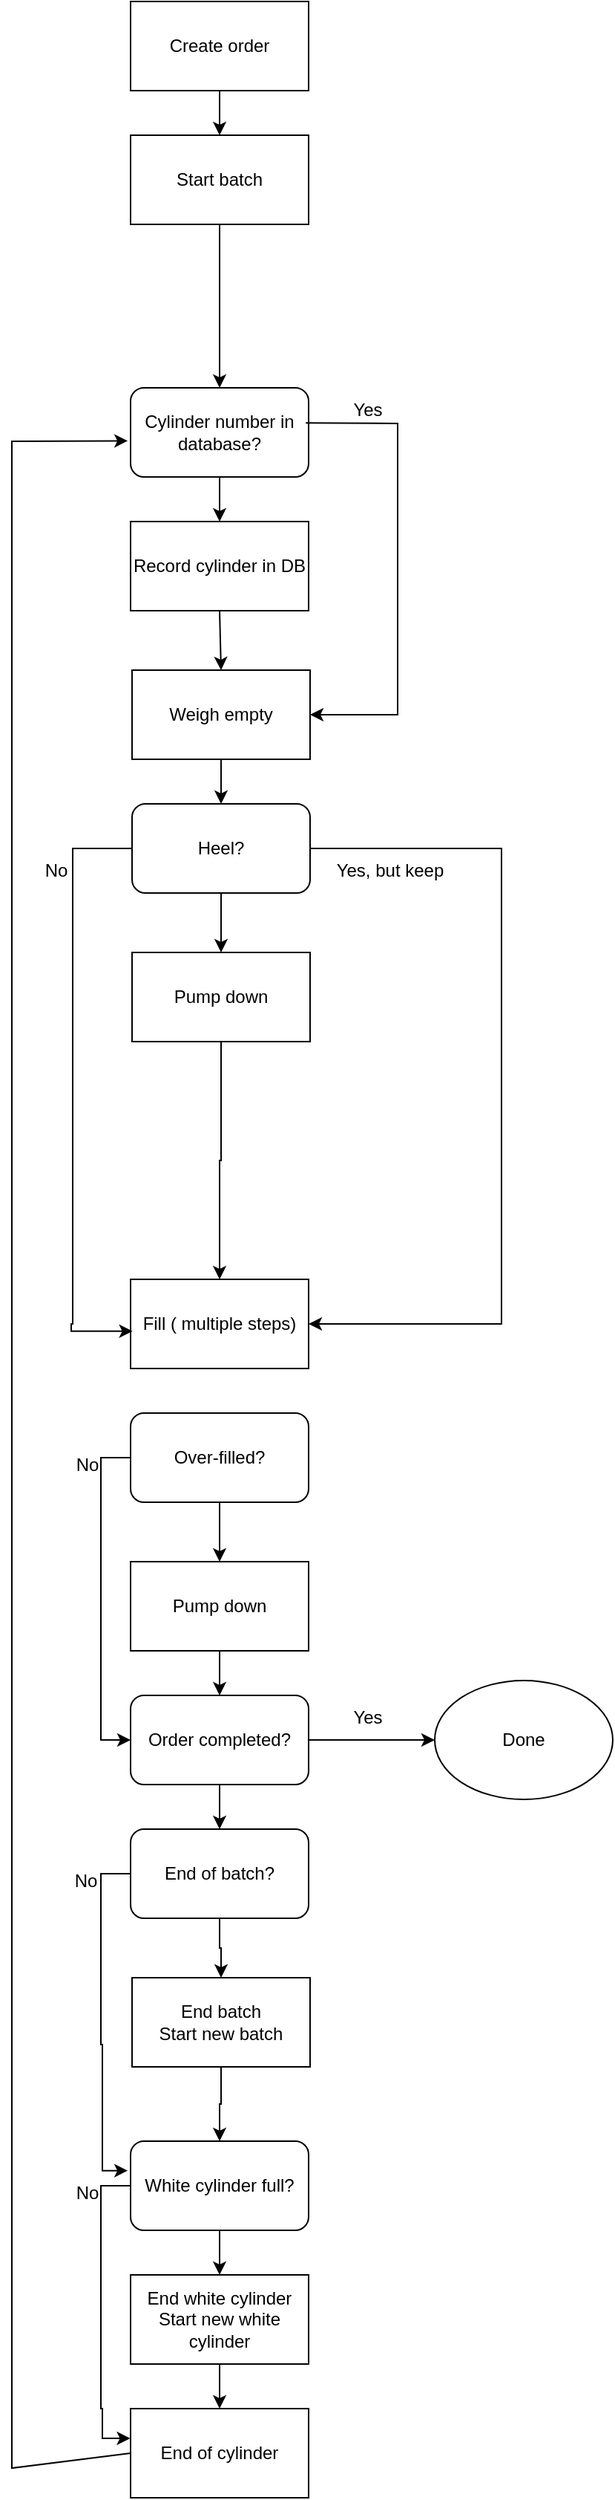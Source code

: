 <mxfile version="27.2.0">
  <diagram name="Page-1" id="SSsxMWeQ8-M9QcmUKwwt">
    <mxGraphModel dx="2312" dy="1526" grid="1" gridSize="10" guides="1" tooltips="1" connect="1" arrows="1" fold="1" page="1" pageScale="1" pageWidth="850" pageHeight="1100" math="0" shadow="0">
      <root>
        <mxCell id="0" />
        <mxCell id="1" parent="0" />
        <mxCell id="BgqR5HtgQsPiQOY6_zYx-1" value="Create order" style="rounded=0;whiteSpace=wrap;html=1;" parent="1" vertex="1">
          <mxGeometry x="160" y="100" width="120" height="60" as="geometry" />
        </mxCell>
        <mxCell id="w9UUJg7tNdVBgjsag2E3-1" value="Start batch" style="rounded=0;whiteSpace=wrap;html=1;" parent="1" vertex="1">
          <mxGeometry x="160" y="190" width="120" height="60" as="geometry" />
        </mxCell>
        <mxCell id="w9UUJg7tNdVBgjsag2E3-2" value="Cylinder number in database?" style="rounded=1;whiteSpace=wrap;html=1;" parent="1" vertex="1">
          <mxGeometry x="160" y="360" width="120" height="60" as="geometry" />
        </mxCell>
        <mxCell id="w9UUJg7tNdVBgjsag2E3-3" value="" style="endArrow=classic;html=1;rounded=0;exitX=0.5;exitY=1;exitDx=0;exitDy=0;entryX=0.5;entryY=0;entryDx=0;entryDy=0;" parent="1" source="w9UUJg7tNdVBgjsag2E3-1" target="w9UUJg7tNdVBgjsag2E3-2" edge="1">
          <mxGeometry width="50" height="50" relative="1" as="geometry">
            <mxPoint x="400" y="430" as="sourcePoint" />
            <mxPoint x="450" y="380" as="targetPoint" />
          </mxGeometry>
        </mxCell>
        <mxCell id="w9UUJg7tNdVBgjsag2E3-4" value="" style="endArrow=classic;html=1;rounded=0;entryX=0.5;entryY=0;entryDx=0;entryDy=0;" parent="1" target="w9UUJg7tNdVBgjsag2E3-1" edge="1">
          <mxGeometry width="50" height="50" relative="1" as="geometry">
            <mxPoint x="220" y="160" as="sourcePoint" />
            <mxPoint x="270" y="100" as="targetPoint" />
          </mxGeometry>
        </mxCell>
        <mxCell id="w9UUJg7tNdVBgjsag2E3-5" value="Record cylinder in DB" style="rounded=0;whiteSpace=wrap;html=1;" parent="1" vertex="1">
          <mxGeometry x="160" y="450" width="120" height="60" as="geometry" />
        </mxCell>
        <mxCell id="IIU9sDHgTt9VbBetMcBd-26" style="edgeStyle=orthogonalEdgeStyle;rounded=0;orthogonalLoop=1;jettySize=auto;html=1;entryX=0.5;entryY=0;entryDx=0;entryDy=0;" edge="1" parent="1" source="w9UUJg7tNdVBgjsag2E3-7" target="IIU9sDHgTt9VbBetMcBd-24">
          <mxGeometry relative="1" as="geometry" />
        </mxCell>
        <mxCell id="w9UUJg7tNdVBgjsag2E3-7" value="Weigh empty" style="rounded=0;whiteSpace=wrap;html=1;" parent="1" vertex="1">
          <mxGeometry x="161" y="550" width="120" height="60" as="geometry" />
        </mxCell>
        <mxCell id="w9UUJg7tNdVBgjsag2E3-8" value="" style="endArrow=classic;html=1;rounded=0;exitX=0.5;exitY=1;exitDx=0;exitDy=0;" parent="1" source="w9UUJg7tNdVBgjsag2E3-2" target="w9UUJg7tNdVBgjsag2E3-5" edge="1">
          <mxGeometry width="50" height="50" relative="1" as="geometry">
            <mxPoint x="400" y="510" as="sourcePoint" />
            <mxPoint x="450" y="460" as="targetPoint" />
          </mxGeometry>
        </mxCell>
        <mxCell id="w9UUJg7tNdVBgjsag2E3-9" value="" style="endArrow=classic;html=1;rounded=0;entryX=0.5;entryY=0;entryDx=0;entryDy=0;" parent="1" target="w9UUJg7tNdVBgjsag2E3-7" edge="1">
          <mxGeometry width="50" height="50" relative="1" as="geometry">
            <mxPoint x="220" y="510" as="sourcePoint" />
            <mxPoint x="270" y="460" as="targetPoint" />
          </mxGeometry>
        </mxCell>
        <mxCell id="w9UUJg7tNdVBgjsag2E3-10" value="" style="endArrow=classic;html=1;rounded=0;exitX=0.984;exitY=0.393;exitDx=0;exitDy=0;exitPerimeter=0;entryX=1;entryY=0.5;entryDx=0;entryDy=0;" parent="1" source="w9UUJg7tNdVBgjsag2E3-2" target="w9UUJg7tNdVBgjsag2E3-7" edge="1">
          <mxGeometry width="50" height="50" relative="1" as="geometry">
            <mxPoint x="400" y="510" as="sourcePoint" />
            <mxPoint x="340" y="570" as="targetPoint" />
            <Array as="points">
              <mxPoint x="340" y="384" />
              <mxPoint x="340" y="580" />
            </Array>
          </mxGeometry>
        </mxCell>
        <mxCell id="w9UUJg7tNdVBgjsag2E3-11" value="Over-filled?" style="rounded=1;whiteSpace=wrap;html=1;" parent="1" vertex="1">
          <mxGeometry x="160" y="1050" width="120" height="60" as="geometry" />
        </mxCell>
        <mxCell id="w9UUJg7tNdVBgjsag2E3-13" value="Pump down" style="rounded=0;whiteSpace=wrap;html=1;" parent="1" vertex="1">
          <mxGeometry x="160" y="1150" width="120" height="60" as="geometry" />
        </mxCell>
        <mxCell id="w9UUJg7tNdVBgjsag2E3-14" value="Order completed?" style="rounded=1;whiteSpace=wrap;html=1;" parent="1" vertex="1">
          <mxGeometry x="160" y="1240" width="120" height="60" as="geometry" />
        </mxCell>
        <mxCell id="IIU9sDHgTt9VbBetMcBd-17" style="edgeStyle=orthogonalEdgeStyle;rounded=0;orthogonalLoop=1;jettySize=auto;html=1;entryX=-0.016;entryY=0.331;entryDx=0;entryDy=0;entryPerimeter=0;" edge="1" parent="1" source="w9UUJg7tNdVBgjsag2E3-15" target="IIU9sDHgTt9VbBetMcBd-2">
          <mxGeometry relative="1" as="geometry">
            <mxPoint x="140" y="1560" as="targetPoint" />
            <Array as="points">
              <mxPoint x="140" y="1360" />
              <mxPoint x="140" y="1475" />
              <mxPoint x="141" y="1475" />
              <mxPoint x="141" y="1560" />
            </Array>
          </mxGeometry>
        </mxCell>
        <mxCell id="IIU9sDHgTt9VbBetMcBd-18" style="edgeStyle=orthogonalEdgeStyle;rounded=0;orthogonalLoop=1;jettySize=auto;html=1;entryX=0.5;entryY=0;entryDx=0;entryDy=0;" edge="1" parent="1" source="w9UUJg7tNdVBgjsag2E3-15" target="w9UUJg7tNdVBgjsag2E3-19">
          <mxGeometry relative="1" as="geometry" />
        </mxCell>
        <mxCell id="w9UUJg7tNdVBgjsag2E3-15" value="End of batch?" style="rounded=1;whiteSpace=wrap;html=1;" parent="1" vertex="1">
          <mxGeometry x="160" y="1330" width="120" height="60" as="geometry" />
        </mxCell>
        <mxCell id="w9UUJg7tNdVBgjsag2E3-17" value="Done" style="ellipse;whiteSpace=wrap;html=1;" parent="1" vertex="1">
          <mxGeometry x="365" y="1230" width="120" height="80" as="geometry" />
        </mxCell>
        <mxCell id="w9UUJg7tNdVBgjsag2E3-18" value="" style="endArrow=classic;html=1;rounded=0;exitX=1;exitY=0.5;exitDx=0;exitDy=0;entryX=0;entryY=0.5;entryDx=0;entryDy=0;" parent="1" source="w9UUJg7tNdVBgjsag2E3-14" target="w9UUJg7tNdVBgjsag2E3-17" edge="1">
          <mxGeometry width="50" height="50" relative="1" as="geometry">
            <mxPoint x="400" y="1150" as="sourcePoint" />
            <mxPoint x="450" y="1100" as="targetPoint" />
          </mxGeometry>
        </mxCell>
        <mxCell id="IIU9sDHgTt9VbBetMcBd-19" style="edgeStyle=orthogonalEdgeStyle;rounded=0;orthogonalLoop=1;jettySize=auto;html=1;entryX=0.5;entryY=0;entryDx=0;entryDy=0;" edge="1" parent="1" source="w9UUJg7tNdVBgjsag2E3-19" target="IIU9sDHgTt9VbBetMcBd-2">
          <mxGeometry relative="1" as="geometry" />
        </mxCell>
        <mxCell id="w9UUJg7tNdVBgjsag2E3-19" value="&lt;div&gt;End batch&lt;/div&gt;&lt;div&gt;Start new batch&lt;/div&gt;" style="rounded=0;whiteSpace=wrap;html=1;" parent="1" vertex="1">
          <mxGeometry x="161" y="1430" width="120" height="60" as="geometry" />
        </mxCell>
        <mxCell id="w9UUJg7tNdVBgjsag2E3-22" value="" style="endArrow=classic;html=1;rounded=0;exitX=0.5;exitY=1;exitDx=0;exitDy=0;entryX=0.5;entryY=0;entryDx=0;entryDy=0;" parent="1" source="w9UUJg7tNdVBgjsag2E3-11" target="w9UUJg7tNdVBgjsag2E3-13" edge="1">
          <mxGeometry width="50" height="50" relative="1" as="geometry">
            <mxPoint x="400" y="1170" as="sourcePoint" />
            <mxPoint x="450" y="1120" as="targetPoint" />
          </mxGeometry>
        </mxCell>
        <mxCell id="w9UUJg7tNdVBgjsag2E3-23" value="" style="endArrow=classic;html=1;rounded=0;exitX=0.5;exitY=1;exitDx=0;exitDy=0;" parent="1" source="w9UUJg7tNdVBgjsag2E3-13" target="w9UUJg7tNdVBgjsag2E3-14" edge="1">
          <mxGeometry width="50" height="50" relative="1" as="geometry">
            <mxPoint x="400" y="1170" as="sourcePoint" />
            <mxPoint x="450" y="1120" as="targetPoint" />
          </mxGeometry>
        </mxCell>
        <mxCell id="w9UUJg7tNdVBgjsag2E3-24" value="" style="endArrow=classic;html=1;rounded=0;exitX=0.5;exitY=1;exitDx=0;exitDy=0;entryX=0.5;entryY=0;entryDx=0;entryDy=0;" parent="1" source="w9UUJg7tNdVBgjsag2E3-14" target="w9UUJg7tNdVBgjsag2E3-15" edge="1">
          <mxGeometry width="50" height="50" relative="1" as="geometry">
            <mxPoint x="400" y="1170" as="sourcePoint" />
            <mxPoint x="450" y="1120" as="targetPoint" />
          </mxGeometry>
        </mxCell>
        <mxCell id="w9UUJg7tNdVBgjsag2E3-25" value="Yes" style="text;html=1;align=center;verticalAlign=middle;whiteSpace=wrap;rounded=0;" parent="1" vertex="1">
          <mxGeometry x="290" y="1240" width="60" height="30" as="geometry" />
        </mxCell>
        <mxCell id="w9UUJg7tNdVBgjsag2E3-29" value="Yes" style="text;html=1;align=center;verticalAlign=middle;whiteSpace=wrap;rounded=0;" parent="1" vertex="1">
          <mxGeometry x="290" y="360" width="60" height="30" as="geometry" />
        </mxCell>
        <mxCell id="w9UUJg7tNdVBgjsag2E3-31" value="" style="endArrow=classic;html=1;rounded=0;exitX=0;exitY=0.5;exitDx=0;exitDy=0;entryX=0;entryY=0.5;entryDx=0;entryDy=0;" parent="1" source="w9UUJg7tNdVBgjsag2E3-11" target="w9UUJg7tNdVBgjsag2E3-14" edge="1">
          <mxGeometry width="50" height="50" relative="1" as="geometry">
            <mxPoint x="400" y="1010" as="sourcePoint" />
            <mxPoint x="450" y="960" as="targetPoint" />
            <Array as="points">
              <mxPoint x="140" y="1080" />
              <mxPoint x="140" y="1270" />
            </Array>
          </mxGeometry>
        </mxCell>
        <mxCell id="w9UUJg7tNdVBgjsag2E3-32" value="No" style="text;html=1;align=center;verticalAlign=middle;whiteSpace=wrap;rounded=0;" parent="1" vertex="1">
          <mxGeometry x="101" y="1070" width="60" height="30" as="geometry" />
        </mxCell>
        <mxCell id="IIU9sDHgTt9VbBetMcBd-14" style="edgeStyle=orthogonalEdgeStyle;rounded=0;orthogonalLoop=1;jettySize=auto;html=1;exitX=0.5;exitY=1;exitDx=0;exitDy=0;entryX=0.5;entryY=0;entryDx=0;entryDy=0;" edge="1" parent="1" source="IIU9sDHgTt9VbBetMcBd-2" target="IIU9sDHgTt9VbBetMcBd-3">
          <mxGeometry relative="1" as="geometry" />
        </mxCell>
        <mxCell id="IIU9sDHgTt9VbBetMcBd-16" style="edgeStyle=orthogonalEdgeStyle;rounded=0;orthogonalLoop=1;jettySize=auto;html=1;entryX=-0.002;entryY=0.334;entryDx=0;entryDy=0;entryPerimeter=0;" edge="1" parent="1" source="IIU9sDHgTt9VbBetMcBd-2" target="IIU9sDHgTt9VbBetMcBd-7">
          <mxGeometry relative="1" as="geometry">
            <mxPoint x="150" y="1850" as="targetPoint" />
            <Array as="points">
              <mxPoint x="140" y="1570" />
              <mxPoint x="140" y="1720" />
              <mxPoint x="141" y="1720" />
              <mxPoint x="141" y="1740" />
            </Array>
          </mxGeometry>
        </mxCell>
        <mxCell id="IIU9sDHgTt9VbBetMcBd-2" value="White cylinder full?" style="rounded=1;whiteSpace=wrap;html=1;" vertex="1" parent="1">
          <mxGeometry x="160" y="1540" width="120" height="60" as="geometry" />
        </mxCell>
        <mxCell id="IIU9sDHgTt9VbBetMcBd-15" style="edgeStyle=orthogonalEdgeStyle;rounded=0;orthogonalLoop=1;jettySize=auto;html=1;entryX=0.5;entryY=0;entryDx=0;entryDy=0;" edge="1" parent="1" source="IIU9sDHgTt9VbBetMcBd-3" target="IIU9sDHgTt9VbBetMcBd-7">
          <mxGeometry relative="1" as="geometry" />
        </mxCell>
        <mxCell id="IIU9sDHgTt9VbBetMcBd-3" value="&lt;div&gt;End white cylinder&lt;/div&gt;&lt;div&gt;Start new white cylinder&lt;/div&gt;" style="rounded=0;whiteSpace=wrap;html=1;" vertex="1" parent="1">
          <mxGeometry x="160" y="1630" width="120" height="60" as="geometry" />
        </mxCell>
        <mxCell id="IIU9sDHgTt9VbBetMcBd-7" value="End of cylinder" style="rounded=0;whiteSpace=wrap;html=1;" vertex="1" parent="1">
          <mxGeometry x="160" y="1720" width="120" height="60" as="geometry" />
        </mxCell>
        <mxCell id="IIU9sDHgTt9VbBetMcBd-10" value="" style="endArrow=classic;html=1;rounded=0;entryX=-0.016;entryY=0.595;entryDx=0;entryDy=0;entryPerimeter=0;exitX=0;exitY=0.5;exitDx=0;exitDy=0;" edge="1" parent="1" source="IIU9sDHgTt9VbBetMcBd-7" target="w9UUJg7tNdVBgjsag2E3-2">
          <mxGeometry width="50" height="50" relative="1" as="geometry">
            <mxPoint x="160" y="1160" as="sourcePoint" />
            <mxPoint x="70" y="390" as="targetPoint" />
            <Array as="points">
              <mxPoint x="80" y="1760" />
              <mxPoint x="80" y="396" />
            </Array>
          </mxGeometry>
        </mxCell>
        <mxCell id="IIU9sDHgTt9VbBetMcBd-20" value="No" style="text;html=1;align=center;verticalAlign=middle;whiteSpace=wrap;rounded=0;" vertex="1" parent="1">
          <mxGeometry x="100" y="1350" width="60" height="30" as="geometry" />
        </mxCell>
        <mxCell id="IIU9sDHgTt9VbBetMcBd-21" value="No" style="text;html=1;align=center;verticalAlign=middle;whiteSpace=wrap;rounded=0;" vertex="1" parent="1">
          <mxGeometry x="101" y="1560" width="60" height="30" as="geometry" />
        </mxCell>
        <mxCell id="IIU9sDHgTt9VbBetMcBd-22" value="Fill ( multiple steps)" style="rounded=0;whiteSpace=wrap;html=1;" vertex="1" parent="1">
          <mxGeometry x="160" y="960" width="120" height="60" as="geometry" />
        </mxCell>
        <mxCell id="IIU9sDHgTt9VbBetMcBd-27" style="edgeStyle=orthogonalEdgeStyle;rounded=0;orthogonalLoop=1;jettySize=auto;html=1;entryX=0.011;entryY=0.582;entryDx=0;entryDy=0;entryPerimeter=0;" edge="1" parent="1" source="IIU9sDHgTt9VbBetMcBd-24" target="IIU9sDHgTt9VbBetMcBd-22">
          <mxGeometry relative="1" as="geometry">
            <mxPoint x="120" y="1000" as="targetPoint" />
            <Array as="points">
              <mxPoint x="121" y="670" />
              <mxPoint x="121" y="990" />
              <mxPoint x="120" y="990" />
              <mxPoint x="120" y="995" />
            </Array>
          </mxGeometry>
        </mxCell>
        <mxCell id="IIU9sDHgTt9VbBetMcBd-28" style="edgeStyle=orthogonalEdgeStyle;rounded=0;orthogonalLoop=1;jettySize=auto;html=1;entryX=1;entryY=0.5;entryDx=0;entryDy=0;exitX=1;exitY=0.5;exitDx=0;exitDy=0;" edge="1" parent="1" source="IIU9sDHgTt9VbBetMcBd-24" target="IIU9sDHgTt9VbBetMcBd-22">
          <mxGeometry relative="1" as="geometry">
            <mxPoint x="320" y="940" as="targetPoint" />
            <Array as="points">
              <mxPoint x="410" y="670" />
              <mxPoint x="410" y="990" />
            </Array>
          </mxGeometry>
        </mxCell>
        <mxCell id="IIU9sDHgTt9VbBetMcBd-30" style="edgeStyle=orthogonalEdgeStyle;rounded=0;orthogonalLoop=1;jettySize=auto;html=1;entryX=0.5;entryY=0;entryDx=0;entryDy=0;" edge="1" parent="1" source="IIU9sDHgTt9VbBetMcBd-24" target="IIU9sDHgTt9VbBetMcBd-29">
          <mxGeometry relative="1" as="geometry" />
        </mxCell>
        <mxCell id="IIU9sDHgTt9VbBetMcBd-24" value="Heel?" style="rounded=1;whiteSpace=wrap;html=1;" vertex="1" parent="1">
          <mxGeometry x="161" y="640" width="120" height="60" as="geometry" />
        </mxCell>
        <mxCell id="IIU9sDHgTt9VbBetMcBd-31" style="edgeStyle=orthogonalEdgeStyle;rounded=0;orthogonalLoop=1;jettySize=auto;html=1;" edge="1" parent="1" source="IIU9sDHgTt9VbBetMcBd-29" target="IIU9sDHgTt9VbBetMcBd-22">
          <mxGeometry relative="1" as="geometry" />
        </mxCell>
        <mxCell id="IIU9sDHgTt9VbBetMcBd-29" value="Pump down" style="rounded=0;whiteSpace=wrap;html=1;" vertex="1" parent="1">
          <mxGeometry x="161" y="740" width="120" height="60" as="geometry" />
        </mxCell>
        <mxCell id="IIU9sDHgTt9VbBetMcBd-32" value="No" style="text;html=1;align=center;verticalAlign=middle;whiteSpace=wrap;rounded=0;" vertex="1" parent="1">
          <mxGeometry x="80" y="670" width="60" height="30" as="geometry" />
        </mxCell>
        <mxCell id="IIU9sDHgTt9VbBetMcBd-34" value="Yes, but keep" style="text;html=1;align=center;verticalAlign=middle;whiteSpace=wrap;rounded=0;" vertex="1" parent="1">
          <mxGeometry x="290" y="670" width="90" height="30" as="geometry" />
        </mxCell>
      </root>
    </mxGraphModel>
  </diagram>
</mxfile>
